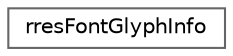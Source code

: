 digraph "Graphical Class Hierarchy"
{
 // LATEX_PDF_SIZE
  bgcolor="transparent";
  edge [fontname=Helvetica,fontsize=10,labelfontname=Helvetica,labelfontsize=10];
  node [fontname=Helvetica,fontsize=10,shape=box,height=0.2,width=0.4];
  rankdir="LR";
  Node0 [id="Node000000",label="rresFontGlyphInfo",height=0.2,width=0.4,color="grey40", fillcolor="white", style="filled",URL="$structrres_font_glyph_info.html",tooltip=" "];
}
